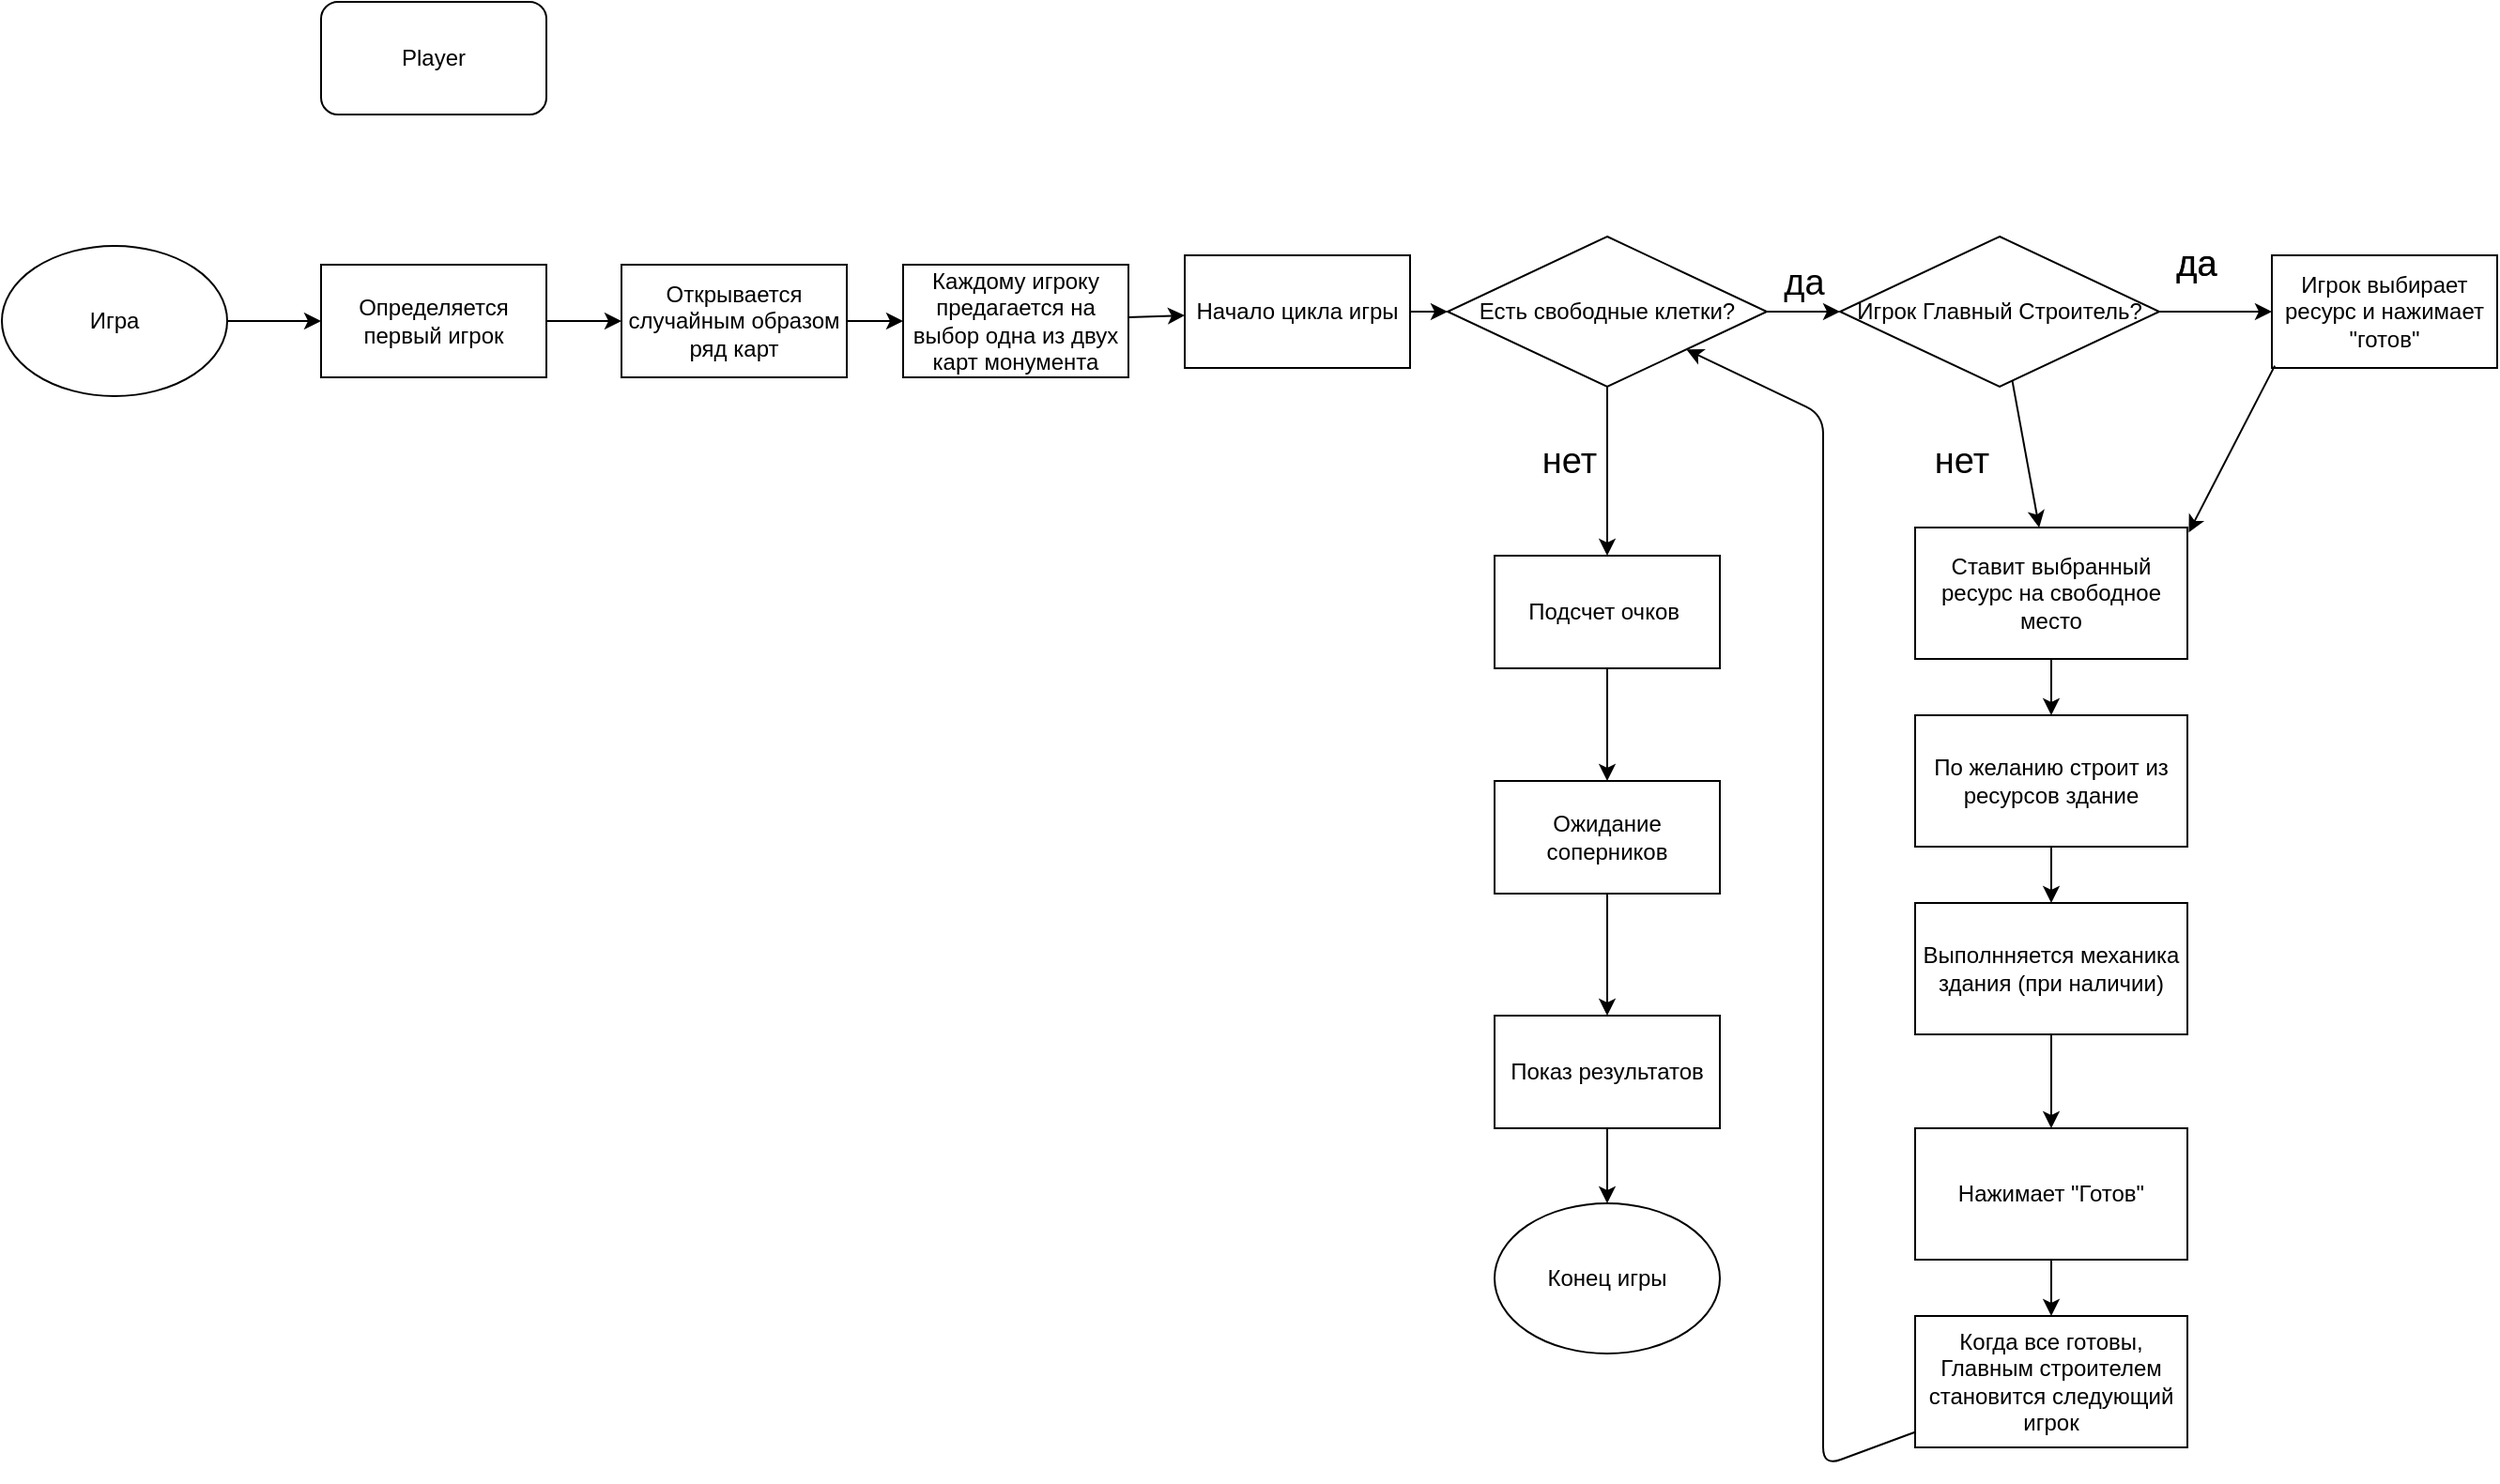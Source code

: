 <mxfile>
    <diagram id="cCf10eO930V626zrxMhN" name="Процесс">
        <mxGraphModel dx="1002" dy="722" grid="1" gridSize="10" guides="1" tooltips="1" connect="0" arrows="1" fold="1" page="1" pageScale="1" pageWidth="1654" pageHeight="1169" math="0" shadow="0">
            <root>
                <mxCell id="0"/>
                <mxCell id="1" parent="0"/>
                <mxCell id="3" value="Player" style="rounded=1;whiteSpace=wrap;html=1;" parent="1" vertex="1">
                    <mxGeometry x="270" y="170" width="120" height="60" as="geometry"/>
                </mxCell>
                <mxCell id="8" style="edgeStyle=none;html=1;exitX=1;exitY=0.5;exitDx=0;exitDy=0;" parent="1" source="6" target="7" edge="1">
                    <mxGeometry relative="1" as="geometry"/>
                </mxCell>
                <mxCell id="6" value="Игра" style="ellipse;whiteSpace=wrap;html=1;" parent="1" vertex="1">
                    <mxGeometry x="100" y="300" width="120" height="80" as="geometry"/>
                </mxCell>
                <mxCell id="10" style="edgeStyle=none;html=1;exitX=1;exitY=0.5;exitDx=0;exitDy=0;" parent="1" source="7" target="9" edge="1">
                    <mxGeometry relative="1" as="geometry"/>
                </mxCell>
                <mxCell id="7" value="Определяется первый игрок" style="rounded=0;whiteSpace=wrap;html=1;" parent="1" vertex="1">
                    <mxGeometry x="270" y="310" width="120" height="60" as="geometry"/>
                </mxCell>
                <mxCell id="12" value="" style="edgeStyle=none;html=1;" parent="1" source="9" target="11" edge="1">
                    <mxGeometry relative="1" as="geometry"/>
                </mxCell>
                <mxCell id="9" value="Открывается случайным образом ряд карт" style="rounded=0;whiteSpace=wrap;html=1;" parent="1" vertex="1">
                    <mxGeometry x="430" y="310" width="120" height="60" as="geometry"/>
                </mxCell>
                <mxCell id="14" value="" style="edgeStyle=none;html=1;" parent="1" source="11" target="13" edge="1">
                    <mxGeometry relative="1" as="geometry"/>
                </mxCell>
                <mxCell id="11" value="Каждому игроку предагается на выбор одна из двух карт монумента" style="rounded=0;whiteSpace=wrap;html=1;" parent="1" vertex="1">
                    <mxGeometry x="580" y="310" width="120" height="60" as="geometry"/>
                </mxCell>
                <mxCell id="28" value="" style="edgeStyle=none;html=1;fontSize=19;" parent="1" source="13" target="27" edge="1">
                    <mxGeometry relative="1" as="geometry"/>
                </mxCell>
                <mxCell id="13" value="Начало цикла игры" style="rounded=0;whiteSpace=wrap;html=1;" parent="1" vertex="1">
                    <mxGeometry x="730" y="305" width="120" height="60" as="geometry"/>
                </mxCell>
                <mxCell id="20" value="" style="edgeStyle=none;html=1;" parent="1" source="16" target="19" edge="1">
                    <mxGeometry relative="1" as="geometry"/>
                </mxCell>
                <mxCell id="23" value="" style="edgeStyle=none;html=1;fontSize=19;" parent="1" source="16" target="22" edge="1">
                    <mxGeometry relative="1" as="geometry"/>
                </mxCell>
                <mxCell id="16" value="Игрок Главный Строитель?" style="rhombus;whiteSpace=wrap;html=1;rounded=0;" parent="1" vertex="1">
                    <mxGeometry x="1079" y="295" width="170" height="80" as="geometry"/>
                </mxCell>
                <mxCell id="19" value="Игрок выбирает ресурс и нажимает &quot;готов&quot;" style="whiteSpace=wrap;html=1;rounded=0;" parent="1" vertex="1">
                    <mxGeometry x="1309" y="305" width="120" height="60" as="geometry"/>
                </mxCell>
                <mxCell id="21" value="&lt;font style=&quot;font-size: 19px&quot;&gt;да&lt;/font&gt;" style="text;html=1;strokeColor=none;fillColor=none;align=center;verticalAlign=middle;whiteSpace=wrap;rounded=0;" parent="1" vertex="1">
                    <mxGeometry x="1239" y="295" width="60" height="30" as="geometry"/>
                </mxCell>
                <mxCell id="36" value="" style="edgeStyle=none;html=1;fontSize=20;" parent="1" source="22" target="35" edge="1">
                    <mxGeometry relative="1" as="geometry"/>
                </mxCell>
                <mxCell id="22" value="Ставит выбранный ресурс на свободное место" style="whiteSpace=wrap;html=1;rounded=0;" parent="1" vertex="1">
                    <mxGeometry x="1119" y="450" width="145" height="70" as="geometry"/>
                </mxCell>
                <mxCell id="25" value="" style="endArrow=classic;html=1;fontSize=19;exitX=0.013;exitY=0.98;exitDx=0;exitDy=0;exitPerimeter=0;entryX=1.005;entryY=0.037;entryDx=0;entryDy=0;entryPerimeter=0;" parent="1" source="19" target="22" edge="1">
                    <mxGeometry width="50" height="50" relative="1" as="geometry">
                        <mxPoint x="1169" y="435" as="sourcePoint"/>
                        <mxPoint x="1199" y="395" as="targetPoint"/>
                    </mxGeometry>
                </mxCell>
                <mxCell id="29" value="" style="edgeStyle=none;html=1;fontSize=19;" parent="1" source="27" target="16" edge="1">
                    <mxGeometry relative="1" as="geometry"/>
                </mxCell>
                <mxCell id="43" value="" style="edgeStyle=none;html=1;fontSize=20;" parent="1" source="27" target="42" edge="1">
                    <mxGeometry relative="1" as="geometry"/>
                </mxCell>
                <mxCell id="27" value="Есть свободные клетки?" style="rhombus;whiteSpace=wrap;html=1;rounded=0;" parent="1" vertex="1">
                    <mxGeometry x="870" y="295" width="170" height="80" as="geometry"/>
                </mxCell>
                <mxCell id="30" value="&lt;font style=&quot;font-size: 19px&quot;&gt;да&lt;/font&gt;" style="text;html=1;strokeColor=none;fillColor=none;align=center;verticalAlign=middle;whiteSpace=wrap;rounded=0;" parent="1" vertex="1">
                    <mxGeometry x="1030" y="305" width="60" height="30" as="geometry"/>
                </mxCell>
                <mxCell id="31" value="&lt;font style=&quot;font-size: 19px&quot;&gt;да&lt;/font&gt;" style="text;html=1;strokeColor=none;fillColor=none;align=center;verticalAlign=middle;whiteSpace=wrap;rounded=0;" parent="1" vertex="1">
                    <mxGeometry x="1239" y="295" width="60" height="30" as="geometry"/>
                </mxCell>
                <mxCell id="32" value="&lt;font style=&quot;font-size: 19px&quot;&gt;нет&lt;/font&gt;" style="text;html=1;strokeColor=none;fillColor=none;align=center;verticalAlign=middle;whiteSpace=wrap;rounded=0;" parent="1" vertex="1">
                    <mxGeometry x="1119" y="400" width="50" height="30" as="geometry"/>
                </mxCell>
                <mxCell id="38" value="" style="edgeStyle=none;html=1;fontSize=20;" parent="1" source="oNZS9YOW7AetctRq5CVd-51" target="37" edge="1">
                    <mxGeometry relative="1" as="geometry">
                        <mxPoint x="1191.5" y="750.0" as="sourcePoint"/>
                    </mxGeometry>
                </mxCell>
                <mxCell id="oNZS9YOW7AetctRq5CVd-52" value="" style="edgeStyle=none;html=1;" parent="1" source="35" target="oNZS9YOW7AetctRq5CVd-51" edge="1">
                    <mxGeometry relative="1" as="geometry"/>
                </mxCell>
                <mxCell id="35" value="По желанию строит из ресурсов здание" style="whiteSpace=wrap;html=1;rounded=0;" parent="1" vertex="1">
                    <mxGeometry x="1119" y="550" width="145" height="70" as="geometry"/>
                </mxCell>
                <mxCell id="40" value="" style="edgeStyle=none;html=1;fontSize=20;" parent="1" source="37" target="39" edge="1">
                    <mxGeometry relative="1" as="geometry"/>
                </mxCell>
                <mxCell id="37" value="Нажимает &quot;Готов&quot;" style="whiteSpace=wrap;html=1;rounded=0;" parent="1" vertex="1">
                    <mxGeometry x="1119" y="770" width="145" height="70" as="geometry"/>
                </mxCell>
                <mxCell id="39" value="Когда все готовы, Главным строителем становится следующий игрок" style="whiteSpace=wrap;html=1;rounded=0;" parent="1" vertex="1">
                    <mxGeometry x="1119" y="870" width="145" height="70" as="geometry"/>
                </mxCell>
                <mxCell id="41" value="" style="endArrow=classic;html=1;fontSize=20;" parent="1" source="39" target="27" edge="1">
                    <mxGeometry width="50" height="50" relative="1" as="geometry">
                        <mxPoint x="970" y="740" as="sourcePoint"/>
                        <mxPoint x="1020" y="690" as="targetPoint"/>
                        <Array as="points">
                            <mxPoint x="1070" y="950"/>
                            <mxPoint x="1070" y="390"/>
                        </Array>
                    </mxGeometry>
                </mxCell>
                <mxCell id="45" value="" style="edgeStyle=none;html=1;fontSize=20;" parent="1" source="42" target="44" edge="1">
                    <mxGeometry relative="1" as="geometry"/>
                </mxCell>
                <mxCell id="42" value="Подсчет очков&amp;nbsp;" style="whiteSpace=wrap;html=1;rounded=0;" parent="1" vertex="1">
                    <mxGeometry x="895" y="465" width="120" height="60" as="geometry"/>
                </mxCell>
                <mxCell id="49" value="" style="edgeStyle=none;html=1;fontSize=20;" parent="1" source="44" target="48" edge="1">
                    <mxGeometry relative="1" as="geometry"/>
                </mxCell>
                <mxCell id="44" value="Ожидание соперников" style="whiteSpace=wrap;html=1;rounded=0;" parent="1" vertex="1">
                    <mxGeometry x="895" y="585" width="120" height="60" as="geometry"/>
                </mxCell>
                <mxCell id="46" value="&lt;font style=&quot;font-size: 19px&quot;&gt;нет&lt;/font&gt;" style="text;html=1;strokeColor=none;fillColor=none;align=center;verticalAlign=middle;whiteSpace=wrap;rounded=0;" parent="1" vertex="1">
                    <mxGeometry x="910" y="400" width="50" height="30" as="geometry"/>
                </mxCell>
                <mxCell id="51" value="" style="edgeStyle=none;html=1;" parent="1" source="48" target="50" edge="1">
                    <mxGeometry relative="1" as="geometry"/>
                </mxCell>
                <mxCell id="48" value="Показ результатов" style="whiteSpace=wrap;html=1;rounded=0;" parent="1" vertex="1">
                    <mxGeometry x="895" y="710" width="120" height="60" as="geometry"/>
                </mxCell>
                <mxCell id="50" value="Конец игры" style="ellipse;whiteSpace=wrap;html=1;" parent="1" vertex="1">
                    <mxGeometry x="895" y="810" width="120" height="80" as="geometry"/>
                </mxCell>
                <mxCell id="oNZS9YOW7AetctRq5CVd-51" value="Выполнняется механика здания (при наличии)" style="whiteSpace=wrap;html=1;rounded=0;" parent="1" vertex="1">
                    <mxGeometry x="1119" y="650" width="145" height="70" as="geometry"/>
                </mxCell>
            </root>
        </mxGraphModel>
    </diagram>
    <diagram id="dageAju_qjv-vqS8t6rB" name="Компоненты">
        <mxGraphModel dx="1002" dy="722" grid="1" gridSize="10" guides="1" tooltips="1" connect="1" arrows="1" fold="1" page="1" pageScale="1" pageWidth="827" pageHeight="1169" math="0" shadow="0">
            <root>
                <mxCell id="N_-rk9ujig6pJj3XQfPJ-0"/>
                <mxCell id="N_-rk9ujig6pJj3XQfPJ-1" parent="N_-rk9ujig6pJj3XQfPJ-0"/>
                <mxCell id="N_-rk9ujig6pJj3XQfPJ-63" value="" style="ellipse;shape=cloud;whiteSpace=wrap;html=1;fontSize=11;" parent="N_-rk9ujig6pJj3XQfPJ-1" vertex="1">
                    <mxGeometry y="80" width="145" height="300" as="geometry"/>
                </mxCell>
                <mxCell id="N_-rk9ujig6pJj3XQfPJ-2" value="Игрок N" style="shape=umlActor;verticalLabelPosition=bottom;verticalAlign=top;html=1;" parent="N_-rk9ujig6pJj3XQfPJ-1" vertex="1">
                    <mxGeometry x="50" y="280" width="30" height="60" as="geometry"/>
                </mxCell>
                <mxCell id="N_-rk9ujig6pJj3XQfPJ-4" value="" style="html=1;points=[];perimeter=orthogonalPerimeter;" parent="N_-rk9ujig6pJj3XQfPJ-1" vertex="1">
                    <mxGeometry x="155" y="60" width="10" height="410" as="geometry"/>
                </mxCell>
                <mxCell id="N_-rk9ujig6pJj3XQfPJ-27" value="Игрок 1" style="shape=umlActor;verticalLabelPosition=bottom;verticalAlign=top;html=1;" parent="N_-rk9ujig6pJj3XQfPJ-1" vertex="1">
                    <mxGeometry x="50" y="140" width="30" height="60" as="geometry"/>
                </mxCell>
                <mxCell id="N_-rk9ujig6pJj3XQfPJ-28" value="API (Backend)" style="text;html=1;align=center;verticalAlign=middle;resizable=0;points=[];autosize=1;strokeColor=none;fillColor=none;fontSize=21;fontStyle=1" parent="N_-rk9ujig6pJj3XQfPJ-1" vertex="1">
                    <mxGeometry x="490" y="15" width="160" height="30" as="geometry"/>
                </mxCell>
                <mxCell id="N_-rk9ujig6pJj3XQfPJ-29" value="" style="endArrow=none;startArrow=none;endFill=0;startFill=0;endSize=8;html=1;verticalAlign=bottom;labelBackgroundColor=none;strokeWidth=3;fontSize=21;entryX=0;entryY=0.295;entryDx=0;entryDy=0;entryPerimeter=0;" parent="N_-rk9ujig6pJj3XQfPJ-1" target="N_-rk9ujig6pJj3XQfPJ-4" edge="1">
                    <mxGeometry width="160" relative="1" as="geometry">
                        <mxPoint x="90" y="180" as="sourcePoint"/>
                        <mxPoint x="250" y="180" as="targetPoint"/>
                    </mxGeometry>
                </mxCell>
                <mxCell id="N_-rk9ujig6pJj3XQfPJ-30" value="&lt;font style=&quot;font-size: 11px&quot;&gt;кликает&lt;/font&gt;" style="edgeLabel;html=1;align=center;verticalAlign=middle;resizable=0;points=[];fontSize=21;" parent="N_-rk9ujig6pJj3XQfPJ-29" connectable="0" vertex="1">
                    <mxGeometry x="-0.106" y="-3" relative="1" as="geometry">
                        <mxPoint y="17" as="offset"/>
                    </mxGeometry>
                </mxCell>
                <mxCell id="N_-rk9ujig6pJj3XQfPJ-31" value="" style="html=1;points=[];perimeter=orthogonalPerimeter;fontSize=11;" parent="N_-rk9ujig6pJj3XQfPJ-1" vertex="1">
                    <mxGeometry x="420" y="60" width="10" height="410" as="geometry"/>
                </mxCell>
                <mxCell id="N_-rk9ujig6pJj3XQfPJ-32" value="UI (FrontEnd)" style="text;html=1;align=center;verticalAlign=middle;resizable=0;points=[];autosize=1;strokeColor=none;fillColor=none;fontSize=21;fontStyle=1" parent="N_-rk9ujig6pJj3XQfPJ-1" vertex="1">
                    <mxGeometry x="90" y="15" width="150" height="30" as="geometry"/>
                </mxCell>
                <mxCell id="N_-rk9ujig6pJj3XQfPJ-35" value="" style="endArrow=none;startArrow=none;endFill=0;startFill=0;endSize=8;html=1;verticalAlign=bottom;labelBackgroundColor=none;strokeWidth=3;fontSize=21;entryX=0;entryY=0.295;entryDx=0;entryDy=0;entryPerimeter=0;" parent="N_-rk9ujig6pJj3XQfPJ-1" edge="1">
                    <mxGeometry width="160" relative="1" as="geometry">
                        <mxPoint x="90" y="299.79" as="sourcePoint"/>
                        <mxPoint x="155" y="300.74" as="targetPoint"/>
                    </mxGeometry>
                </mxCell>
                <mxCell id="N_-rk9ujig6pJj3XQfPJ-36" value="&lt;font style=&quot;font-size: 11px&quot;&gt;кликает&lt;/font&gt;" style="edgeLabel;html=1;align=center;verticalAlign=middle;resizable=0;points=[];fontSize=21;" parent="N_-rk9ujig6pJj3XQfPJ-35" connectable="0" vertex="1">
                    <mxGeometry x="-0.106" y="-3" relative="1" as="geometry">
                        <mxPoint y="17" as="offset"/>
                    </mxGeometry>
                </mxCell>
                <mxCell id="N_-rk9ujig6pJj3XQfPJ-37" value="&amp;nbsp; &amp;nbsp; &amp;nbsp;Поставить дерево&amp;nbsp; на клетку 3х2" style="html=1;verticalAlign=bottom;labelBackgroundColor=none;endArrow=block;endFill=1;endSize=6;align=left;fontSize=11;" parent="N_-rk9ujig6pJj3XQfPJ-1" edge="1">
                    <mxGeometry x="-1" relative="1" as="geometry">
                        <mxPoint x="165" y="90" as="sourcePoint"/>
                        <mxPoint x="410" y="90" as="targetPoint"/>
                    </mxGeometry>
                </mxCell>
                <mxCell id="N_-rk9ujig6pJj3XQfPJ-42" value="Ответ: Ошибка - Клетка занята" style="endArrow=none;html=1;rounded=0;align=center;verticalAlign=bottom;endFill=0;labelBackgroundColor=none;fontSize=11;startArrow=block;startFill=1;" parent="N_-rk9ujig6pJj3XQfPJ-1" edge="1">
                    <mxGeometry relative="1" as="geometry">
                        <mxPoint x="165" y="130" as="sourcePoint"/>
                        <mxPoint x="410" y="130" as="targetPoint"/>
                    </mxGeometry>
                </mxCell>
                <mxCell id="N_-rk9ujig6pJj3XQfPJ-43" value="" style="resizable=0;html=1;align=center;verticalAlign=top;labelBackgroundColor=none;fontSize=11;" parent="N_-rk9ujig6pJj3XQfPJ-42" connectable="0" vertex="1">
                    <mxGeometry relative="1" as="geometry"/>
                </mxCell>
                <mxCell id="N_-rk9ujig6pJj3XQfPJ-44" value="Сообщения о событиях" style="html=1;verticalAlign=bottom;labelBackgroundColor=none;endArrow=open;endFill=0;fontSize=11;startArrow=block;startFill=1;" parent="N_-rk9ujig6pJj3XQfPJ-1" edge="1">
                    <mxGeometry width="160" relative="1" as="geometry">
                        <mxPoint x="173.5" y="264.57" as="sourcePoint"/>
                        <mxPoint x="413.5" y="264.57" as="targetPoint"/>
                    </mxGeometry>
                </mxCell>
                <mxCell id="N_-rk9ujig6pJj3XQfPJ-58" value="Game.py" style="html=1;align=center;verticalAlign=top;rounded=1;absoluteArcSize=1;arcSize=20;dashed=1;fontSize=11;" parent="N_-rk9ujig6pJj3XQfPJ-1" vertex="1">
                    <mxGeometry x="450" y="70" width="360" height="70" as="geometry"/>
                </mxCell>
                <mxCell id="N_-rk9ujig6pJj3XQfPJ-64" value="Браузер" style="text;html=1;align=center;verticalAlign=middle;resizable=0;points=[];autosize=1;strokeColor=none;fillColor=none;fontSize=11;" parent="N_-rk9ujig6pJj3XQfPJ-1" vertex="1">
                    <mxGeometry x="130" y="40" width="60" height="20" as="geometry"/>
                </mxCell>
                <mxCell id="N_-rk9ujig6pJj3XQfPJ-65" value="web-сервер" style="text;html=1;align=center;verticalAlign=middle;resizable=0;points=[];autosize=1;strokeColor=none;fillColor=none;fontSize=11;" parent="N_-rk9ujig6pJj3XQfPJ-1" vertex="1">
                    <mxGeometry x="385" y="30" width="80" height="20" as="geometry"/>
                </mxCell>
                <mxCell id="1Qz4V8k8oQhYgV7dYiRY-0" value="Module: TinyTown.py" style="shape=folder;fontStyle=1;spacingTop=10;tabWidth=40;tabHeight=14;tabPosition=left;html=1;fontSize=11;" parent="N_-rk9ujig6pJj3XQfPJ-1" vertex="1">
                    <mxGeometry x="450" y="170" width="180" height="120" as="geometry"/>
                </mxCell>
            </root>
        </mxGraphModel>
    </diagram>
    <diagram id="6aYuwhBhBgXLtHrv7kN-" name="Архитектура">
        <mxGraphModel dx="996" dy="722" grid="1" gridSize="10" guides="1" tooltips="1" connect="1" arrows="1" fold="1" page="1" pageScale="1" pageWidth="827" pageHeight="1169" math="0" shadow="0">
            <root>
                <mxCell id="llxJq95F6SeN7Ijfh6kS-0"/>
                <mxCell id="llxJq95F6SeN7Ijfh6kS-1" parent="llxJq95F6SeN7Ijfh6kS-0"/>
                <mxCell id="llxJq95F6SeN7Ijfh6kS-3" value="&lt;p style=&quot;margin: 0px ; margin-top: 4px ; text-align: center ; text-decoration: underline&quot;&gt;&lt;b&gt;Object:GameState&lt;/b&gt;&lt;/p&gt;&lt;hr&gt;&lt;p style=&quot;margin: 0px ; margin-left: 8px&quot;&gt;turn = 0&lt;br&gt;currentPlayer = 3&lt;br&gt;players = {&lt;br&gt;&amp;nbsp; &amp;nbsp;1: &quot;Foo&quot;,&lt;br&gt;&amp;nbsp; &amp;nbsp;2: &quot;Bar&quot;,&lt;/p&gt;&lt;p style=&quot;margin: 0px ; margin-left: 8px&quot;&gt;&amp;nbsp; &amp;nbsp;3: &quot;LOL&quot;&lt;br&gt;}&lt;/p&gt;&lt;p style=&quot;margin: 0px ; margin-left: 8px&quot;&gt;currentBuildingsRow=[ ]&lt;/p&gt;" style="verticalAlign=top;align=left;overflow=fill;fontSize=12;fontFamily=Helvetica;html=1;" parent="llxJq95F6SeN7Ijfh6kS-1" vertex="1">
                    <mxGeometry x="130" y="40" width="160" height="150" as="geometry"/>
                </mxCell>
                <mxCell id="llxJq95F6SeN7Ijfh6kS-4" value="&lt;p style=&quot;margin: 0px ; margin-top: 4px ; text-align: center ; text-decoration: underline&quot;&gt;&lt;b&gt;Object:Player&lt;/b&gt;&lt;/p&gt;&lt;hr&gt;&lt;p style=&quot;margin: 0px ; margin-left: 8px&quot;&gt;board = [[0,0,0,0]...]&lt;br&gt;score = 1337&lt;/p&gt;&lt;p style=&quot;margin: 0px ; margin-left: 8px&quot;&gt;&lt;span&gt;monument_type = smth&lt;/span&gt;&lt;br&gt;&lt;/p&gt;&lt;p style=&quot;margin: 0px ; margin-left: 8px&quot;&gt;&lt;br&gt;&lt;/p&gt;" style="verticalAlign=top;align=left;overflow=fill;fontSize=12;fontFamily=Helvetica;html=1;" parent="llxJq95F6SeN7Ijfh6kS-1" vertex="1">
                    <mxGeometry x="222" y="683.5" width="160" height="100" as="geometry"/>
                </mxCell>
                <mxCell id="-xmkDLUb5mnioVWZtcHe-19" value="" style="edgeStyle=none;html=1;" parent="llxJq95F6SeN7Ijfh6kS-1" source="-xmkDLUb5mnioVWZtcHe-1" target="-xmkDLUb5mnioVWZtcHe-15" edge="1">
                    <mxGeometry relative="1" as="geometry"/>
                </mxCell>
                <mxCell id="-xmkDLUb5mnioVWZtcHe-40" style="edgeStyle=none;html=1;exitX=0;exitY=0.5;exitDx=0;exitDy=0;entryX=1;entryY=0.5;entryDx=0;entryDy=0;" parent="llxJq95F6SeN7Ijfh6kS-1" source="-xmkDLUb5mnioVWZtcHe-1" target="-xmkDLUb5mnioVWZtcHe-23" edge="1">
                    <mxGeometry relative="1" as="geometry">
                        <mxPoint x="324.996" y="413.5" as="targetPoint"/>
                    </mxGeometry>
                </mxCell>
                <mxCell id="-xmkDLUb5mnioVWZtcHe-1" value="object Bulilding" style="swimlane;fontStyle=0;align=center;verticalAlign=top;childLayout=stackLayout;horizontal=1;startSize=55;horizontalStack=0;resizeParent=1;resizeParentMax=0;resizeLast=0;collapsible=0;marginBottom=0;html=1;" parent="llxJq95F6SeN7Ijfh6kS-1" vertex="1">
                    <mxGeometry x="363.5" y="256.5" width="140" height="103" as="geometry"/>
                </mxCell>
                <mxCell id="-xmkDLUb5mnioVWZtcHe-5" value="type" style="text;html=1;strokeColor=none;fillColor=none;align=center;verticalAlign=middle;spacingLeft=4;spacingRight=4;overflow=hidden;rotatable=0;points=[[0,0.5],[1,0.5]];portConstraint=eastwest;" parent="-xmkDLUb5mnioVWZtcHe-1" vertex="1">
                    <mxGeometry y="55" width="140" height="20" as="geometry"/>
                </mxCell>
                <mxCell id="-xmkDLUb5mnioVWZtcHe-6" value="" style="line;strokeWidth=1;fillColor=none;align=left;verticalAlign=middle;spacingTop=-1;spacingLeft=3;spacingRight=3;rotatable=0;labelPosition=right;points=[];portConstraint=eastwest;" parent="-xmkDLUb5mnioVWZtcHe-1" vertex="1">
                    <mxGeometry y="75" width="140" height="8" as="geometry"/>
                </mxCell>
                <mxCell id="-xmkDLUb5mnioVWZtcHe-7" value="features" style="text;html=1;strokeColor=none;fillColor=none;align=center;verticalAlign=middle;spacingLeft=4;spacingRight=4;overflow=hidden;rotatable=0;points=[[0,0.5],[1,0.5]];portConstraint=eastwest;" parent="-xmkDLUb5mnioVWZtcHe-1" vertex="1">
                    <mxGeometry y="83" width="140" height="20" as="geometry"/>
                </mxCell>
                <mxCell id="-xmkDLUb5mnioVWZtcHe-41" style="edgeStyle=none;html=1;exitX=0;exitY=0.5;exitDx=0;exitDy=0;" parent="llxJq95F6SeN7Ijfh6kS-1" target="-xmkDLUb5mnioVWZtcHe-5" edge="1">
                    <mxGeometry relative="1" as="geometry">
                        <mxPoint x="600" y="358.5" as="sourcePoint"/>
                    </mxGeometry>
                </mxCell>
                <mxCell id="-xmkDLUb5mnioVWZtcHe-10" value="&amp;lt;enum&amp;gt; Cottage, factory, ..." style="rounded=0;whiteSpace=wrap;html=1;" parent="llxJq95F6SeN7Ijfh6kS-1" vertex="1">
                    <mxGeometry x="560" y="320" width="250" height="50" as="geometry"/>
                </mxCell>
                <mxCell id="-xmkDLUb5mnioVWZtcHe-13" value="value" style="text;html=1;strokeColor=none;fillColor=none;align=center;verticalAlign=middle;spacingLeft=4;spacingRight=4;overflow=hidden;rotatable=0;points=[[0,0.5],[1,0.5]];portConstraint=eastwest;" parent="llxJq95F6SeN7Ijfh6kS-1" vertex="1">
                    <mxGeometry x="363.5" y="359.5" width="140" height="20" as="geometry"/>
                </mxCell>
                <mxCell id="-xmkDLUb5mnioVWZtcHe-45" style="edgeStyle=none;html=1;exitX=0;exitY=0.5;exitDx=0;exitDy=0;entryX=1;entryY=0.5;entryDx=0;entryDy=0;" parent="llxJq95F6SeN7Ijfh6kS-1" source="-xmkDLUb5mnioVWZtcHe-15" target="llxJq95F6SeN7Ijfh6kS-3" edge="1">
                    <mxGeometry relative="1" as="geometry"/>
                </mxCell>
                <mxCell id="-xmkDLUb5mnioVWZtcHe-15" value="object BulildingRow" style="swimlane;fontStyle=0;align=center;verticalAlign=top;childLayout=stackLayout;horizontal=1;startSize=55;horizontalStack=0;resizeParent=1;resizeParentMax=0;resizeLast=0;collapsible=0;marginBottom=0;html=1;" parent="llxJq95F6SeN7Ijfh6kS-1" vertex="1">
                    <mxGeometry x="363.5" y="73.5" width="140" height="75" as="geometry"/>
                </mxCell>
                <mxCell id="-xmkDLUb5mnioVWZtcHe-16" value="Buldings_id" style="text;html=1;strokeColor=none;fillColor=none;align=center;verticalAlign=middle;spacingLeft=4;spacingRight=4;overflow=hidden;rotatable=0;points=[[0,0.5],[1,0.5]];portConstraint=eastwest;" parent="-xmkDLUb5mnioVWZtcHe-15" vertex="1">
                    <mxGeometry y="55" width="140" height="20" as="geometry"/>
                </mxCell>
                <mxCell id="-xmkDLUb5mnioVWZtcHe-20" value="id" style="text;html=1;strokeColor=none;fillColor=none;align=center;verticalAlign=middle;spacingLeft=4;spacingRight=4;overflow=hidden;rotatable=0;points=[[0,0.5],[1,0.5]];portConstraint=eastwest;" parent="llxJq95F6SeN7Ijfh6kS-1" vertex="1">
                    <mxGeometry x="363.5" y="379.5" width="140" height="20" as="geometry"/>
                </mxCell>
                <mxCell id="-xmkDLUb5mnioVWZtcHe-42" style="edgeStyle=none;html=1;exitX=0;exitY=1;exitDx=0;exitDy=0;entryX=0.25;entryY=0;entryDx=0;entryDy=0;" parent="llxJq95F6SeN7Ijfh6kS-1" source="-xmkDLUb5mnioVWZtcHe-23" target="-xmkDLUb5mnioVWZtcHe-35" edge="1">
                    <mxGeometry relative="1" as="geometry"/>
                </mxCell>
                <mxCell id="-xmkDLUb5mnioVWZtcHe-23" value="object &lt;br&gt;BulildingOnBoard" style="swimlane;fontStyle=0;align=center;verticalAlign=top;childLayout=stackLayout;horizontal=1;startSize=55;horizontalStack=0;resizeParent=1;resizeParentMax=0;resizeLast=0;collapsible=0;marginBottom=0;html=1;" parent="llxJq95F6SeN7Ijfh6kS-1" vertex="1">
                    <mxGeometry x="160" y="270.5" width="140" height="63" as="geometry"/>
                </mxCell>
                <mxCell id="-xmkDLUb5mnioVWZtcHe-25" value="" style="line;strokeWidth=1;fillColor=none;align=left;verticalAlign=middle;spacingTop=-1;spacingLeft=3;spacingRight=3;rotatable=0;labelPosition=right;points=[];portConstraint=eastwest;" parent="-xmkDLUb5mnioVWZtcHe-23" vertex="1">
                    <mxGeometry y="55" width="140" height="8" as="geometry"/>
                </mxCell>
                <mxCell id="-xmkDLUb5mnioVWZtcHe-34" value="" style="edgeStyle=none;html=1;" parent="llxJq95F6SeN7Ijfh6kS-1" source="-xmkDLUb5mnioVWZtcHe-27" target="-xmkDLUb5mnioVWZtcHe-33" edge="1">
                    <mxGeometry relative="1" as="geometry"/>
                </mxCell>
                <mxCell id="-xmkDLUb5mnioVWZtcHe-27" value="object Resource" style="swimlane;fontStyle=0;align=center;verticalAlign=top;childLayout=stackLayout;horizontal=1;startSize=55;horizontalStack=0;resizeParent=1;resizeParentMax=0;resizeLast=0;collapsible=0;marginBottom=0;html=1;" parent="llxJq95F6SeN7Ijfh6kS-1" vertex="1">
                    <mxGeometry x="394" y="453.5" width="140" height="83" as="geometry"/>
                </mxCell>
                <mxCell id="-xmkDLUb5mnioVWZtcHe-28" value="type" style="text;html=1;strokeColor=none;fillColor=none;align=center;verticalAlign=middle;spacingLeft=4;spacingRight=4;overflow=hidden;rotatable=0;points=[[0,0.5],[1,0.5]];portConstraint=eastwest;" parent="-xmkDLUb5mnioVWZtcHe-27" vertex="1">
                    <mxGeometry y="55" width="140" height="20" as="geometry"/>
                </mxCell>
                <mxCell id="-xmkDLUb5mnioVWZtcHe-29" value="" style="line;strokeWidth=1;fillColor=none;align=left;verticalAlign=middle;spacingTop=-1;spacingLeft=3;spacingRight=3;rotatable=0;labelPosition=right;points=[];portConstraint=eastwest;" parent="-xmkDLUb5mnioVWZtcHe-27" vertex="1">
                    <mxGeometry y="75" width="140" height="8" as="geometry"/>
                </mxCell>
                <mxCell id="-xmkDLUb5mnioVWZtcHe-32" value="" style="edgeStyle=none;html=1;" parent="llxJq95F6SeN7Ijfh6kS-1" source="-xmkDLUb5mnioVWZtcHe-31" edge="1">
                    <mxGeometry relative="1" as="geometry">
                        <mxPoint x="524" y="521.5" as="targetPoint"/>
                    </mxGeometry>
                </mxCell>
                <mxCell id="-xmkDLUb5mnioVWZtcHe-31" value="&amp;lt;enum&amp;gt; Wood, glass, ..." style="rounded=0;whiteSpace=wrap;html=1;" parent="llxJq95F6SeN7Ijfh6kS-1" vertex="1">
                    <mxGeometry x="554" y="486.5" width="250" height="50" as="geometry"/>
                </mxCell>
                <mxCell id="-xmkDLUb5mnioVWZtcHe-43" style="edgeStyle=none;html=1;exitX=0.25;exitY=1;exitDx=0;exitDy=0;entryX=0.697;entryY=-0.022;entryDx=0;entryDy=0;entryPerimeter=0;" parent="llxJq95F6SeN7Ijfh6kS-1" source="-xmkDLUb5mnioVWZtcHe-33" target="-xmkDLUb5mnioVWZtcHe-35" edge="1">
                    <mxGeometry relative="1" as="geometry">
                        <mxPoint x="204" y="563.5" as="targetPoint"/>
                    </mxGeometry>
                </mxCell>
                <mxCell id="-xmkDLUb5mnioVWZtcHe-33" value="object ResourseOnBoard" style="whiteSpace=wrap;html=1;verticalAlign=top;fontStyle=0;startSize=55;" parent="llxJq95F6SeN7Ijfh6kS-1" vertex="1">
                    <mxGeometry x="210" y="460.5" width="136" height="40" as="geometry"/>
                </mxCell>
                <mxCell id="-xmkDLUb5mnioVWZtcHe-44" style="edgeStyle=none;html=1;exitX=0.5;exitY=1;exitDx=0;exitDy=0;" parent="llxJq95F6SeN7Ijfh6kS-1" source="-xmkDLUb5mnioVWZtcHe-35" target="llxJq95F6SeN7Ijfh6kS-4" edge="1">
                    <mxGeometry relative="1" as="geometry"/>
                </mxCell>
                <mxCell id="-xmkDLUb5mnioVWZtcHe-35" value="Class&lt;br&gt;Board" style="rounded=0;whiteSpace=wrap;html=1;" parent="llxJq95F6SeN7Ijfh6kS-1" vertex="1">
                    <mxGeometry x="150" y="563.5" width="120" height="40" as="geometry"/>
                </mxCell>
                <mxCell id="e-xL-JN9Ee3PEmST3Y5N-1" style="edgeStyle=none;html=1;exitX=0;exitY=0.5;exitDx=0;exitDy=0;exitPerimeter=0;" edge="1" parent="llxJq95F6SeN7Ijfh6kS-1" source="e-xL-JN9Ee3PEmST3Y5N-0" target="-xmkDLUb5mnioVWZtcHe-15">
                    <mxGeometry relative="1" as="geometry"/>
                </mxCell>
                <mxCell id="e-xL-JN9Ee3PEmST3Y5N-0" value="generate()" style="shape=note2;boundedLbl=1;whiteSpace=wrap;html=1;size=25;verticalAlign=top;align=center;" vertex="1" parent="llxJq95F6SeN7Ijfh6kS-1">
                    <mxGeometry x="534" y="73.5" width="120" height="60" as="geometry"/>
                </mxCell>
            </root>
        </mxGraphModel>
    </diagram>
</mxfile>